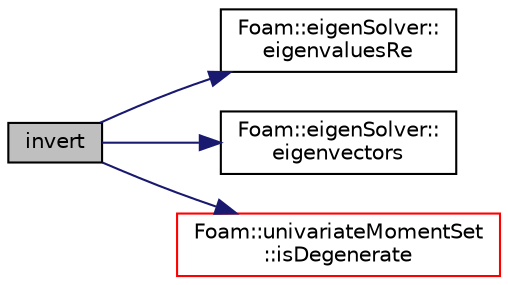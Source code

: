 digraph "invert"
{
  bgcolor="transparent";
  edge [fontname="Helvetica",fontsize="10",labelfontname="Helvetica",labelfontsize="10"];
  node [fontname="Helvetica",fontsize="10",shape=record];
  rankdir="LR";
  Node1 [label="invert",height=0.2,width=0.4,color="black", fillcolor="grey75", style="filled", fontcolor="black"];
  Node1 -> Node2 [color="midnightblue",fontsize="10",style="solid",fontname="Helvetica"];
  Node2 [label="Foam::eigenSolver::\leigenvaluesRe",height=0.2,width=0.4,color="black",URL="$a00058.html#a8927d2839df055d2e92763015985af22",tooltip="Return real part of the eigenvalues. "];
  Node1 -> Node3 [color="midnightblue",fontsize="10",style="solid",fontname="Helvetica"];
  Node3 [label="Foam::eigenSolver::\leigenvectors",height=0.2,width=0.4,color="black",URL="$a00058.html#a9585ad0ceb154d3f6bacd468376aa1df",tooltip="Return eigenvectors. "];
  Node1 -> Node4 [color="midnightblue",fontsize="10",style="solid",fontname="Helvetica"];
  Node4 [label="Foam::univariateMomentSet\l::isDegenerate",height=0.2,width=0.4,color="red",URL="$a00215.html#a3049a5df266d0671853f077acf4c6975",tooltip="Returns degenerate status of the moment set. "];
}
